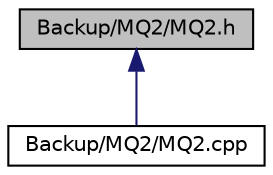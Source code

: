digraph "Backup/MQ2/MQ2.h"
{
  edge [fontname="Helvetica",fontsize="10",labelfontname="Helvetica",labelfontsize="10"];
  node [fontname="Helvetica",fontsize="10",shape=record];
  Node1 [label="Backup/MQ2/MQ2.h",height=0.2,width=0.4,color="black", fillcolor="grey75", style="filled", fontcolor="black"];
  Node1 -> Node2 [dir="back",color="midnightblue",fontsize="10",style="solid",fontname="Helvetica"];
  Node2 [label="Backup/MQ2/MQ2.cpp",height=0.2,width=0.4,color="black", fillcolor="white", style="filled",URL="$_m_q2_2_m_q2_8cpp.html"];
}
